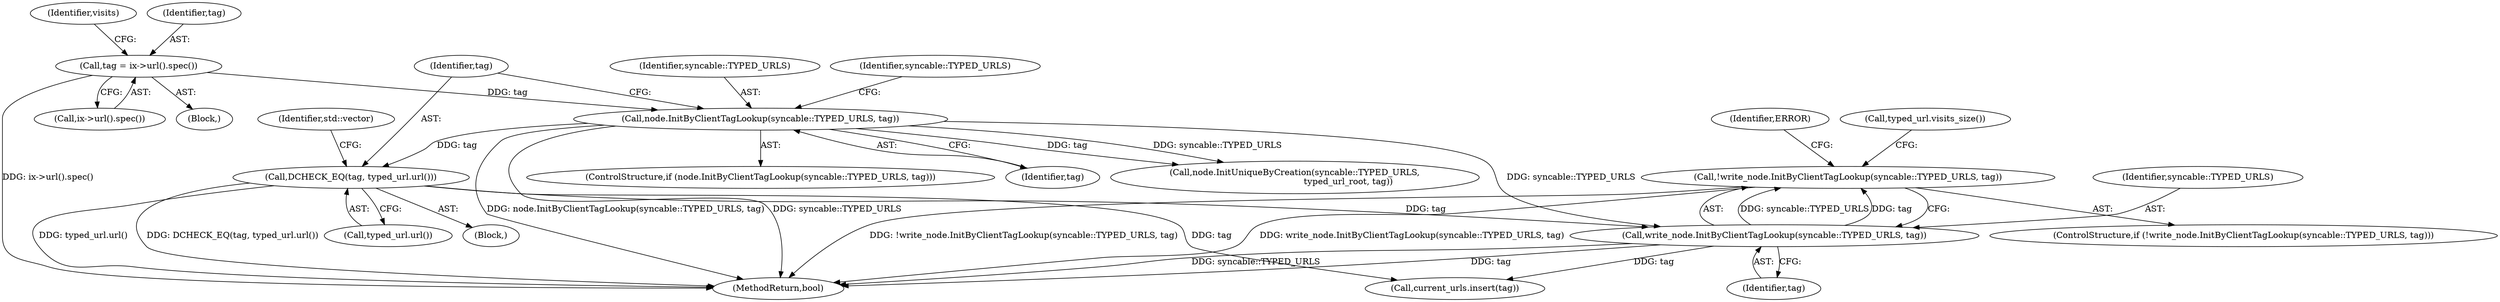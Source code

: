 digraph "0_Chrome_f837b6744eb9ca9d8e4f2e93d9118bf787ca5e24@API" {
"1000244" [label="(Call,!write_node.InitByClientTagLookup(syncable::TYPED_URLS, tag))"];
"1000245" [label="(Call,write_node.InitByClientTagLookup(syncable::TYPED_URLS, tag))"];
"1000210" [label="(Call,node.InitByClientTagLookup(syncable::TYPED_URLS, tag))"];
"1000199" [label="(Call,tag = ix->url().spec())"];
"1000215" [label="(Call,DCHECK_EQ(tag, typed_url.url()))"];
"1000204" [label="(Identifier,visits)"];
"1000211" [label="(Identifier,syncable::TYPED_URLS)"];
"1000201" [label="(Call,ix->url().spec())"];
"1000213" [label="(Block,)"];
"1000197" [label="(Block,)"];
"1000243" [label="(ControlStructure,if (!write_node.InitByClientTagLookup(syncable::TYPED_URLS, tag)))"];
"1000210" [label="(Call,node.InitByClientTagLookup(syncable::TYPED_URLS, tag))"];
"1000212" [label="(Identifier,tag)"];
"1000216" [label="(Identifier,tag)"];
"1000257" [label="(Call,typed_url.visits_size())"];
"1000336" [label="(Call,node.InitUniqueByCreation(syncable::TYPED_URLS,\n                                       typed_url_root, tag))"];
"1000245" [label="(Call,write_node.InitByClientTagLookup(syncable::TYPED_URLS, tag))"];
"1000360" [label="(Call,current_urls.insert(tag))"];
"1000337" [label="(Identifier,syncable::TYPED_URLS)"];
"1000247" [label="(Identifier,tag)"];
"1000200" [label="(Identifier,tag)"];
"1000473" [label="(MethodReturn,bool)"];
"1000220" [label="(Identifier,std::vector)"];
"1000199" [label="(Call,tag = ix->url().spec())"];
"1000209" [label="(ControlStructure,if (node.InitByClientTagLookup(syncable::TYPED_URLS, tag)))"];
"1000246" [label="(Identifier,syncable::TYPED_URLS)"];
"1000215" [label="(Call,DCHECK_EQ(tag, typed_url.url()))"];
"1000244" [label="(Call,!write_node.InitByClientTagLookup(syncable::TYPED_URLS, tag))"];
"1000251" [label="(Identifier,ERROR)"];
"1000217" [label="(Call,typed_url.url())"];
"1000244" -> "1000243"  [label="AST: "];
"1000244" -> "1000245"  [label="CFG: "];
"1000245" -> "1000244"  [label="AST: "];
"1000251" -> "1000244"  [label="CFG: "];
"1000257" -> "1000244"  [label="CFG: "];
"1000244" -> "1000473"  [label="DDG: !write_node.InitByClientTagLookup(syncable::TYPED_URLS, tag)"];
"1000244" -> "1000473"  [label="DDG: write_node.InitByClientTagLookup(syncable::TYPED_URLS, tag)"];
"1000245" -> "1000244"  [label="DDG: syncable::TYPED_URLS"];
"1000245" -> "1000244"  [label="DDG: tag"];
"1000245" -> "1000247"  [label="CFG: "];
"1000246" -> "1000245"  [label="AST: "];
"1000247" -> "1000245"  [label="AST: "];
"1000245" -> "1000473"  [label="DDG: syncable::TYPED_URLS"];
"1000245" -> "1000473"  [label="DDG: tag"];
"1000210" -> "1000245"  [label="DDG: syncable::TYPED_URLS"];
"1000215" -> "1000245"  [label="DDG: tag"];
"1000245" -> "1000360"  [label="DDG: tag"];
"1000210" -> "1000209"  [label="AST: "];
"1000210" -> "1000212"  [label="CFG: "];
"1000211" -> "1000210"  [label="AST: "];
"1000212" -> "1000210"  [label="AST: "];
"1000216" -> "1000210"  [label="CFG: "];
"1000337" -> "1000210"  [label="CFG: "];
"1000210" -> "1000473"  [label="DDG: node.InitByClientTagLookup(syncable::TYPED_URLS, tag)"];
"1000210" -> "1000473"  [label="DDG: syncable::TYPED_URLS"];
"1000199" -> "1000210"  [label="DDG: tag"];
"1000210" -> "1000215"  [label="DDG: tag"];
"1000210" -> "1000336"  [label="DDG: syncable::TYPED_URLS"];
"1000210" -> "1000336"  [label="DDG: tag"];
"1000199" -> "1000197"  [label="AST: "];
"1000199" -> "1000201"  [label="CFG: "];
"1000200" -> "1000199"  [label="AST: "];
"1000201" -> "1000199"  [label="AST: "];
"1000204" -> "1000199"  [label="CFG: "];
"1000199" -> "1000473"  [label="DDG: ix->url().spec()"];
"1000215" -> "1000213"  [label="AST: "];
"1000215" -> "1000217"  [label="CFG: "];
"1000216" -> "1000215"  [label="AST: "];
"1000217" -> "1000215"  [label="AST: "];
"1000220" -> "1000215"  [label="CFG: "];
"1000215" -> "1000473"  [label="DDG: typed_url.url()"];
"1000215" -> "1000473"  [label="DDG: DCHECK_EQ(tag, typed_url.url())"];
"1000215" -> "1000360"  [label="DDG: tag"];
}
